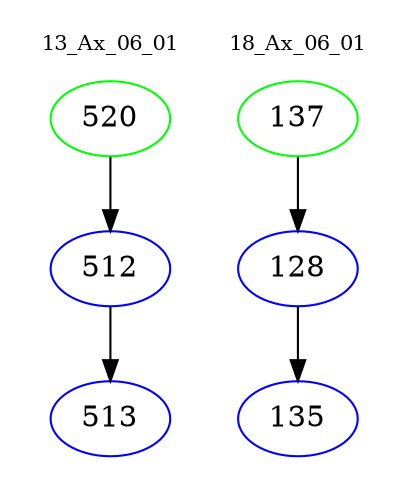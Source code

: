 digraph{
subgraph cluster_0 {
color = white
label = "13_Ax_06_01";
fontsize=10;
T0_520 [label="520", color="green"]
T0_520 -> T0_512 [color="black"]
T0_512 [label="512", color="blue"]
T0_512 -> T0_513 [color="black"]
T0_513 [label="513", color="blue"]
}
subgraph cluster_1 {
color = white
label = "18_Ax_06_01";
fontsize=10;
T1_137 [label="137", color="green"]
T1_137 -> T1_128 [color="black"]
T1_128 [label="128", color="blue"]
T1_128 -> T1_135 [color="black"]
T1_135 [label="135", color="blue"]
}
}
